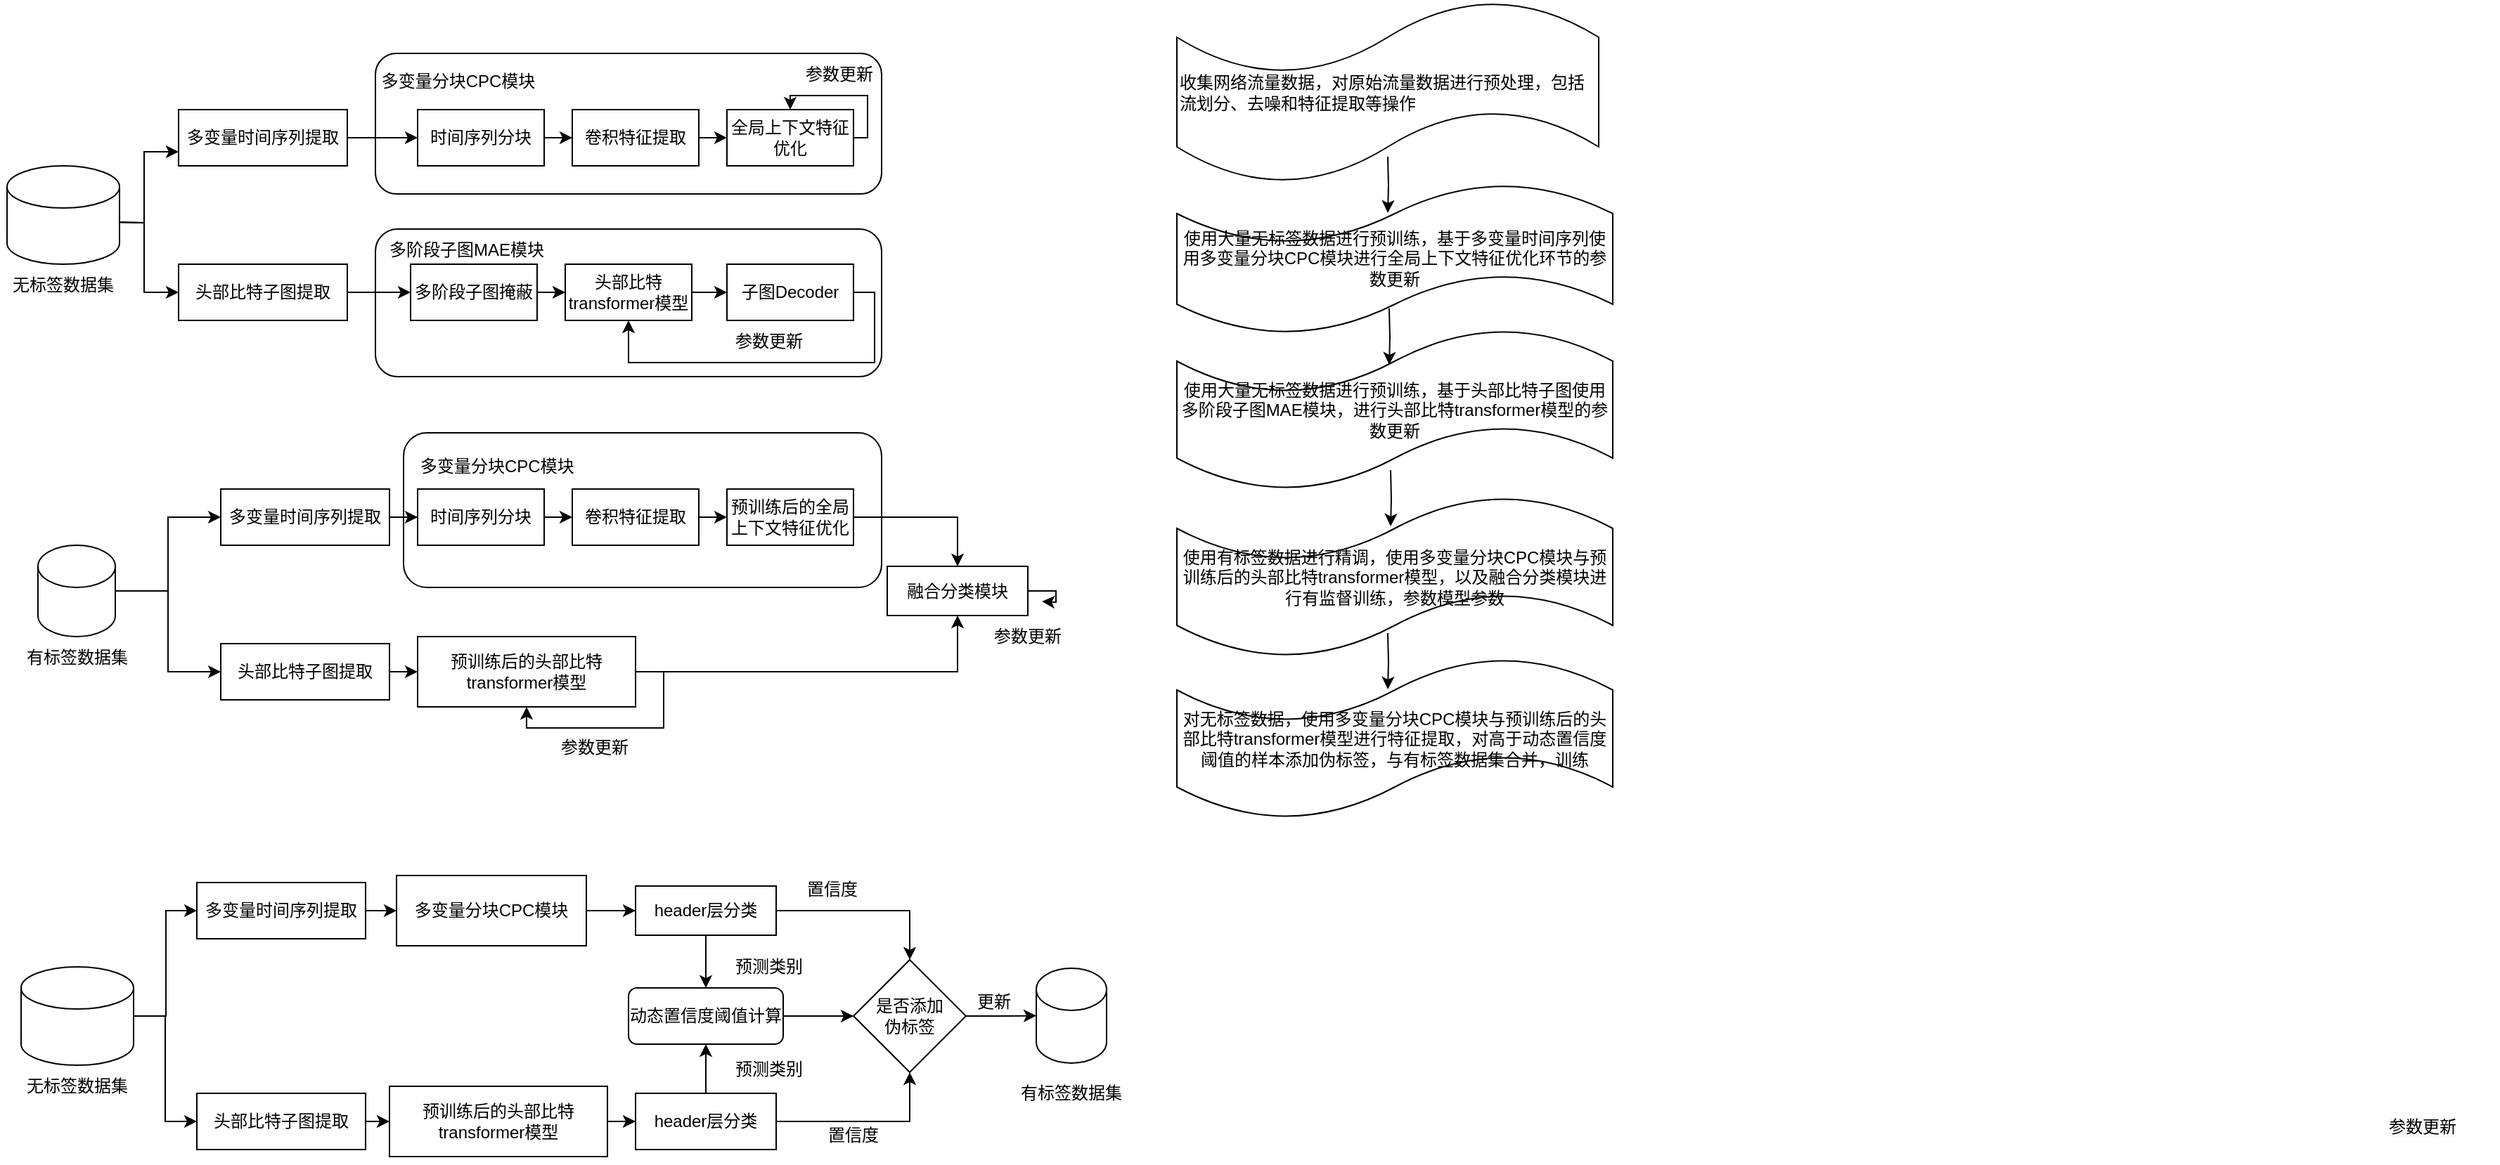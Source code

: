 <mxfile version="24.8.6">
  <diagram name="第 1 页" id="rEB31f508uckD36ukT6U">
    <mxGraphModel dx="1194" dy="549" grid="1" gridSize="10" guides="1" tooltips="1" connect="1" arrows="1" fold="1" page="1" pageScale="1" pageWidth="2000" pageHeight="2000" math="0" shadow="0">
      <root>
        <mxCell id="0" />
        <mxCell id="1" parent="0" />
        <mxCell id="dRLYrWtj4GT_OisPDWlN-132" value="" style="rounded=1;whiteSpace=wrap;html=1;" vertex="1" parent="1">
          <mxGeometry x="400" y="330" width="340" height="110" as="geometry" />
        </mxCell>
        <mxCell id="dRLYrWtj4GT_OisPDWlN-33" value="" style="rounded=1;whiteSpace=wrap;html=1;" vertex="1" parent="1">
          <mxGeometry x="380" y="185" width="360" height="105" as="geometry" />
        </mxCell>
        <mxCell id="dRLYrWtj4GT_OisPDWlN-8" value="" style="rounded=1;whiteSpace=wrap;html=1;" vertex="1" parent="1">
          <mxGeometry x="380" y="60" width="360" height="100" as="geometry" />
        </mxCell>
        <mxCell id="dRLYrWtj4GT_OisPDWlN-27" style="edgeStyle=orthogonalEdgeStyle;rounded=0;orthogonalLoop=1;jettySize=auto;html=1;entryX=0;entryY=0.5;entryDx=0;entryDy=0;" edge="1" parent="1" source="dRLYrWtj4GT_OisPDWlN-3" target="dRLYrWtj4GT_OisPDWlN-26">
          <mxGeometry relative="1" as="geometry" />
        </mxCell>
        <mxCell id="dRLYrWtj4GT_OisPDWlN-3" value="多变量时间序列提取" style="rounded=0;whiteSpace=wrap;html=1;" vertex="1" parent="1">
          <mxGeometry x="240" y="100" width="120" height="40" as="geometry" />
        </mxCell>
        <mxCell id="dRLYrWtj4GT_OisPDWlN-10" style="edgeStyle=orthogonalEdgeStyle;rounded=0;orthogonalLoop=1;jettySize=auto;html=1;entryX=0;entryY=0.75;entryDx=0;entryDy=0;" edge="1" parent="1" target="dRLYrWtj4GT_OisPDWlN-3">
          <mxGeometry relative="1" as="geometry">
            <mxPoint x="190" y="180" as="sourcePoint" />
          </mxGeometry>
        </mxCell>
        <mxCell id="dRLYrWtj4GT_OisPDWlN-11" style="edgeStyle=orthogonalEdgeStyle;rounded=0;orthogonalLoop=1;jettySize=auto;html=1;entryX=0;entryY=0.5;entryDx=0;entryDy=0;" edge="1" parent="1" target="dRLYrWtj4GT_OisPDWlN-6">
          <mxGeometry relative="1" as="geometry">
            <mxPoint x="190" y="180" as="sourcePoint" />
          </mxGeometry>
        </mxCell>
        <mxCell id="dRLYrWtj4GT_OisPDWlN-74" style="edgeStyle=orthogonalEdgeStyle;rounded=0;orthogonalLoop=1;jettySize=auto;html=1;exitX=1;exitY=0.5;exitDx=0;exitDy=0;entryX=0;entryY=0.5;entryDx=0;entryDy=0;exitPerimeter=0;" edge="1" parent="1" source="dRLYrWtj4GT_OisPDWlN-143" target="dRLYrWtj4GT_OisPDWlN-52">
          <mxGeometry relative="1" as="geometry">
            <mxPoint x="240" y="445" as="sourcePoint" />
          </mxGeometry>
        </mxCell>
        <mxCell id="dRLYrWtj4GT_OisPDWlN-75" style="edgeStyle=orthogonalEdgeStyle;rounded=0;orthogonalLoop=1;jettySize=auto;html=1;entryX=0;entryY=0.5;entryDx=0;entryDy=0;exitX=1;exitY=0.5;exitDx=0;exitDy=0;exitPerimeter=0;" edge="1" parent="1" source="dRLYrWtj4GT_OisPDWlN-143" target="dRLYrWtj4GT_OisPDWlN-54">
          <mxGeometry relative="1" as="geometry">
            <mxPoint x="240" y="445" as="sourcePoint" />
          </mxGeometry>
        </mxCell>
        <mxCell id="dRLYrWtj4GT_OisPDWlN-41" style="edgeStyle=orthogonalEdgeStyle;rounded=0;orthogonalLoop=1;jettySize=auto;html=1;entryX=0;entryY=0.5;entryDx=0;entryDy=0;" edge="1" parent="1" source="dRLYrWtj4GT_OisPDWlN-6" target="dRLYrWtj4GT_OisPDWlN-38">
          <mxGeometry relative="1" as="geometry" />
        </mxCell>
        <mxCell id="dRLYrWtj4GT_OisPDWlN-6" value="头部比特子图提取" style="rounded=0;whiteSpace=wrap;html=1;" vertex="1" parent="1">
          <mxGeometry x="240" y="210" width="120" height="40" as="geometry" />
        </mxCell>
        <mxCell id="dRLYrWtj4GT_OisPDWlN-29" style="edgeStyle=orthogonalEdgeStyle;rounded=0;orthogonalLoop=1;jettySize=auto;html=1;exitX=1;exitY=0.5;exitDx=0;exitDy=0;entryX=0;entryY=0.5;entryDx=0;entryDy=0;" edge="1" parent="1" source="dRLYrWtj4GT_OisPDWlN-23" target="dRLYrWtj4GT_OisPDWlN-25">
          <mxGeometry relative="1" as="geometry" />
        </mxCell>
        <mxCell id="dRLYrWtj4GT_OisPDWlN-23" value="卷积特征提取" style="rounded=0;whiteSpace=wrap;html=1;" vertex="1" parent="1">
          <mxGeometry x="520" y="100" width="90" height="40" as="geometry" />
        </mxCell>
        <mxCell id="dRLYrWtj4GT_OisPDWlN-30" style="edgeStyle=orthogonalEdgeStyle;rounded=0;orthogonalLoop=1;jettySize=auto;html=1;exitX=1;exitY=0.5;exitDx=0;exitDy=0;entryX=0.5;entryY=0;entryDx=0;entryDy=0;" edge="1" parent="1" source="dRLYrWtj4GT_OisPDWlN-25" target="dRLYrWtj4GT_OisPDWlN-25">
          <mxGeometry relative="1" as="geometry">
            <mxPoint x="790" y="90" as="targetPoint" />
            <Array as="points">
              <mxPoint x="730" y="120" />
              <mxPoint x="730" y="90" />
              <mxPoint x="675" y="90" />
            </Array>
          </mxGeometry>
        </mxCell>
        <mxCell id="dRLYrWtj4GT_OisPDWlN-25" value="全局上下文特征优化" style="rounded=0;whiteSpace=wrap;html=1;" vertex="1" parent="1">
          <mxGeometry x="630" y="100" width="90" height="40" as="geometry" />
        </mxCell>
        <mxCell id="dRLYrWtj4GT_OisPDWlN-28" style="edgeStyle=orthogonalEdgeStyle;rounded=0;orthogonalLoop=1;jettySize=auto;html=1;exitX=1;exitY=0.5;exitDx=0;exitDy=0;entryX=0;entryY=0.5;entryDx=0;entryDy=0;" edge="1" parent="1" source="dRLYrWtj4GT_OisPDWlN-26" target="dRLYrWtj4GT_OisPDWlN-23">
          <mxGeometry relative="1" as="geometry" />
        </mxCell>
        <mxCell id="dRLYrWtj4GT_OisPDWlN-26" value="时间序列分块" style="rounded=0;whiteSpace=wrap;html=1;" vertex="1" parent="1">
          <mxGeometry x="410" y="100" width="90" height="40" as="geometry" />
        </mxCell>
        <mxCell id="dRLYrWtj4GT_OisPDWlN-31" value="参数更新" style="text;html=1;align=center;verticalAlign=middle;whiteSpace=wrap;rounded=0;" vertex="1" parent="1">
          <mxGeometry x="680" y="60" width="60" height="30" as="geometry" />
        </mxCell>
        <mxCell id="dRLYrWtj4GT_OisPDWlN-32" value="多变量分块CPC模块" style="text;html=1;align=center;verticalAlign=middle;whiteSpace=wrap;rounded=0;" vertex="1" parent="1">
          <mxGeometry x="383" y="65" width="112" height="30" as="geometry" />
        </mxCell>
        <mxCell id="dRLYrWtj4GT_OisPDWlN-43" style="edgeStyle=orthogonalEdgeStyle;rounded=0;orthogonalLoop=1;jettySize=auto;html=1;exitX=1;exitY=0.5;exitDx=0;exitDy=0;" edge="1" parent="1" source="dRLYrWtj4GT_OisPDWlN-37" target="dRLYrWtj4GT_OisPDWlN-39">
          <mxGeometry relative="1" as="geometry" />
        </mxCell>
        <mxCell id="dRLYrWtj4GT_OisPDWlN-37" value="头部比特transformer模型" style="rounded=0;whiteSpace=wrap;html=1;" vertex="1" parent="1">
          <mxGeometry x="515" y="210" width="90" height="40" as="geometry" />
        </mxCell>
        <mxCell id="dRLYrWtj4GT_OisPDWlN-42" style="edgeStyle=orthogonalEdgeStyle;rounded=0;orthogonalLoop=1;jettySize=auto;html=1;exitX=1;exitY=0.5;exitDx=0;exitDy=0;entryX=0;entryY=0.5;entryDx=0;entryDy=0;" edge="1" parent="1" source="dRLYrWtj4GT_OisPDWlN-38" target="dRLYrWtj4GT_OisPDWlN-37">
          <mxGeometry relative="1" as="geometry" />
        </mxCell>
        <mxCell id="dRLYrWtj4GT_OisPDWlN-38" value="多阶段子图掩蔽" style="rounded=0;whiteSpace=wrap;html=1;" vertex="1" parent="1">
          <mxGeometry x="405" y="210" width="90" height="40" as="geometry" />
        </mxCell>
        <mxCell id="dRLYrWtj4GT_OisPDWlN-45" style="edgeStyle=orthogonalEdgeStyle;rounded=0;orthogonalLoop=1;jettySize=auto;html=1;exitX=1;exitY=0.5;exitDx=0;exitDy=0;entryX=0.5;entryY=1;entryDx=0;entryDy=0;" edge="1" parent="1" source="dRLYrWtj4GT_OisPDWlN-39" target="dRLYrWtj4GT_OisPDWlN-37">
          <mxGeometry relative="1" as="geometry">
            <Array as="points">
              <mxPoint x="735" y="230" />
              <mxPoint x="735" y="280" />
              <mxPoint x="560" y="280" />
            </Array>
          </mxGeometry>
        </mxCell>
        <mxCell id="dRLYrWtj4GT_OisPDWlN-39" value="子图Decoder" style="rounded=0;whiteSpace=wrap;html=1;" vertex="1" parent="1">
          <mxGeometry x="630" y="210" width="90" height="40" as="geometry" />
        </mxCell>
        <mxCell id="dRLYrWtj4GT_OisPDWlN-46" value="&lt;span style=&quot;color: rgb(0, 0, 0); font-family: Helvetica; font-size: 12px; font-style: normal; font-variant-ligatures: normal; font-variant-caps: normal; font-weight: 400; letter-spacing: normal; orphans: 2; text-align: center; text-indent: 0px; text-transform: none; widows: 2; word-spacing: 0px; -webkit-text-stroke-width: 0px; white-space: normal; background-color: rgb(251, 251, 251); text-decoration-thickness: initial; text-decoration-style: initial; text-decoration-color: initial; display: inline !important; float: none;&quot;&gt;参数更新&lt;/span&gt;" style="text;whiteSpace=wrap;html=1;" vertex="1" parent="1">
          <mxGeometry x="1810" y="810" width="80" height="40" as="geometry" />
        </mxCell>
        <mxCell id="dRLYrWtj4GT_OisPDWlN-47" value="多阶段子图MAE模块" style="text;html=1;align=center;verticalAlign=middle;whiteSpace=wrap;rounded=0;" vertex="1" parent="1">
          <mxGeometry x="380" y="185" width="130" height="30" as="geometry" />
        </mxCell>
        <mxCell id="dRLYrWtj4GT_OisPDWlN-48" value="参数更新" style="text;html=1;align=center;verticalAlign=middle;whiteSpace=wrap;rounded=0;" vertex="1" parent="1">
          <mxGeometry x="630" y="250" width="60" height="30" as="geometry" />
        </mxCell>
        <mxCell id="dRLYrWtj4GT_OisPDWlN-51" style="edgeStyle=orthogonalEdgeStyle;rounded=0;orthogonalLoop=1;jettySize=auto;html=1;entryX=0;entryY=0.5;entryDx=0;entryDy=0;" edge="1" parent="1" source="dRLYrWtj4GT_OisPDWlN-52" target="dRLYrWtj4GT_OisPDWlN-60">
          <mxGeometry relative="1" as="geometry" />
        </mxCell>
        <mxCell id="dRLYrWtj4GT_OisPDWlN-52" value="多变量时间序列提取" style="rounded=0;whiteSpace=wrap;html=1;" vertex="1" parent="1">
          <mxGeometry x="270" y="370" width="120" height="40" as="geometry" />
        </mxCell>
        <mxCell id="dRLYrWtj4GT_OisPDWlN-73" style="edgeStyle=orthogonalEdgeStyle;rounded=0;orthogonalLoop=1;jettySize=auto;html=1;exitX=1;exitY=0.5;exitDx=0;exitDy=0;entryX=0;entryY=0.5;entryDx=0;entryDy=0;" edge="1" parent="1" source="dRLYrWtj4GT_OisPDWlN-54" target="dRLYrWtj4GT_OisPDWlN-64">
          <mxGeometry relative="1" as="geometry" />
        </mxCell>
        <mxCell id="dRLYrWtj4GT_OisPDWlN-54" value="头部比特子图提取" style="rounded=0;whiteSpace=wrap;html=1;" vertex="1" parent="1">
          <mxGeometry x="270" y="480" width="120" height="40" as="geometry" />
        </mxCell>
        <mxCell id="dRLYrWtj4GT_OisPDWlN-55" style="edgeStyle=orthogonalEdgeStyle;rounded=0;orthogonalLoop=1;jettySize=auto;html=1;exitX=1;exitY=0.5;exitDx=0;exitDy=0;entryX=0;entryY=0.5;entryDx=0;entryDy=0;" edge="1" parent="1" source="dRLYrWtj4GT_OisPDWlN-56" target="dRLYrWtj4GT_OisPDWlN-58">
          <mxGeometry relative="1" as="geometry" />
        </mxCell>
        <mxCell id="dRLYrWtj4GT_OisPDWlN-56" value="卷积特征提取" style="rounded=0;whiteSpace=wrap;html=1;" vertex="1" parent="1">
          <mxGeometry x="520" y="370" width="90" height="40" as="geometry" />
        </mxCell>
        <mxCell id="dRLYrWtj4GT_OisPDWlN-71" style="edgeStyle=orthogonalEdgeStyle;rounded=0;orthogonalLoop=1;jettySize=auto;html=1;exitX=1;exitY=0.5;exitDx=0;exitDy=0;entryX=0.5;entryY=0;entryDx=0;entryDy=0;" edge="1" parent="1" source="dRLYrWtj4GT_OisPDWlN-58" target="dRLYrWtj4GT_OisPDWlN-76">
          <mxGeometry relative="1" as="geometry">
            <mxPoint x="790" y="430" as="targetPoint" />
          </mxGeometry>
        </mxCell>
        <mxCell id="dRLYrWtj4GT_OisPDWlN-58" value="预训练后的全局上下文特征优化" style="rounded=0;whiteSpace=wrap;html=1;" vertex="1" parent="1">
          <mxGeometry x="630" y="370" width="90" height="40" as="geometry" />
        </mxCell>
        <mxCell id="dRLYrWtj4GT_OisPDWlN-59" style="edgeStyle=orthogonalEdgeStyle;rounded=0;orthogonalLoop=1;jettySize=auto;html=1;exitX=1;exitY=0.5;exitDx=0;exitDy=0;entryX=0;entryY=0.5;entryDx=0;entryDy=0;" edge="1" parent="1" source="dRLYrWtj4GT_OisPDWlN-60" target="dRLYrWtj4GT_OisPDWlN-56">
          <mxGeometry relative="1" as="geometry" />
        </mxCell>
        <mxCell id="dRLYrWtj4GT_OisPDWlN-60" value="时间序列分块" style="rounded=0;whiteSpace=wrap;html=1;" vertex="1" parent="1">
          <mxGeometry x="410" y="370" width="90" height="40" as="geometry" />
        </mxCell>
        <mxCell id="dRLYrWtj4GT_OisPDWlN-63" style="edgeStyle=orthogonalEdgeStyle;rounded=0;orthogonalLoop=1;jettySize=auto;html=1;exitX=1;exitY=0.5;exitDx=0;exitDy=0;entryX=0.5;entryY=1;entryDx=0;entryDy=0;" edge="1" parent="1" source="dRLYrWtj4GT_OisPDWlN-64" target="dRLYrWtj4GT_OisPDWlN-76">
          <mxGeometry relative="1" as="geometry">
            <mxPoint x="790" y="470" as="targetPoint" />
          </mxGeometry>
        </mxCell>
        <mxCell id="dRLYrWtj4GT_OisPDWlN-64" value="预训练后的头部比特transformer模型" style="rounded=0;whiteSpace=wrap;html=1;" vertex="1" parent="1">
          <mxGeometry x="410" y="475" width="155" height="50" as="geometry" />
        </mxCell>
        <mxCell id="dRLYrWtj4GT_OisPDWlN-78" style="edgeStyle=orthogonalEdgeStyle;rounded=0;orthogonalLoop=1;jettySize=auto;html=1;" edge="1" parent="1" source="dRLYrWtj4GT_OisPDWlN-76">
          <mxGeometry relative="1" as="geometry">
            <mxPoint x="854" y="450" as="targetPoint" />
          </mxGeometry>
        </mxCell>
        <mxCell id="dRLYrWtj4GT_OisPDWlN-76" value="融合分类模块" style="rounded=0;whiteSpace=wrap;html=1;" vertex="1" parent="1">
          <mxGeometry x="744" y="425" width="100" height="35" as="geometry" />
        </mxCell>
        <mxCell id="dRLYrWtj4GT_OisPDWlN-79" value="参数更新" style="text;html=1;align=center;verticalAlign=middle;whiteSpace=wrap;rounded=0;" vertex="1" parent="1">
          <mxGeometry x="814" y="460" width="60" height="30" as="geometry" />
        </mxCell>
        <mxCell id="dRLYrWtj4GT_OisPDWlN-80" style="edgeStyle=orthogonalEdgeStyle;rounded=0;orthogonalLoop=1;jettySize=auto;html=1;entryX=0.5;entryY=1;entryDx=0;entryDy=0;exitX=1;exitY=0.5;exitDx=0;exitDy=0;" edge="1" parent="1" source="dRLYrWtj4GT_OisPDWlN-64" target="dRLYrWtj4GT_OisPDWlN-64">
          <mxGeometry relative="1" as="geometry">
            <Array as="points">
              <mxPoint x="585" y="500" />
              <mxPoint x="585" y="540" />
              <mxPoint x="488" y="540" />
            </Array>
          </mxGeometry>
        </mxCell>
        <mxCell id="dRLYrWtj4GT_OisPDWlN-81" value="&lt;span style=&quot;color: rgb(0, 0, 0); font-family: Helvetica; font-size: 12px; font-style: normal; font-variant-ligatures: normal; font-variant-caps: normal; font-weight: 400; letter-spacing: normal; orphans: 2; text-align: center; text-indent: 0px; text-transform: none; widows: 2; word-spacing: 0px; -webkit-text-stroke-width: 0px; white-space: normal; background-color: rgb(251, 251, 251); text-decoration-thickness: initial; text-decoration-style: initial; text-decoration-color: initial; display: inline !important; float: none;&quot;&gt;参数更新&lt;/span&gt;" style="text;whiteSpace=wrap;html=1;" vertex="1" parent="1">
          <mxGeometry x="510" y="540" width="80" height="40" as="geometry" />
        </mxCell>
        <mxCell id="dRLYrWtj4GT_OisPDWlN-108" style="edgeStyle=orthogonalEdgeStyle;rounded=0;orthogonalLoop=1;jettySize=auto;html=1;exitX=1;exitY=0.5;exitDx=0;exitDy=0;exitPerimeter=0;entryX=0;entryY=0.5;entryDx=0;entryDy=0;" edge="1" parent="1" source="dRLYrWtj4GT_OisPDWlN-83" target="dRLYrWtj4GT_OisPDWlN-90">
          <mxGeometry relative="1" as="geometry">
            <Array as="points">
              <mxPoint x="231" y="745" />
              <mxPoint x="231" y="670" />
            </Array>
          </mxGeometry>
        </mxCell>
        <mxCell id="dRLYrWtj4GT_OisPDWlN-140" style="edgeStyle=orthogonalEdgeStyle;rounded=0;orthogonalLoop=1;jettySize=auto;html=1;entryX=0;entryY=0.5;entryDx=0;entryDy=0;" edge="1" parent="1" source="dRLYrWtj4GT_OisPDWlN-83" target="dRLYrWtj4GT_OisPDWlN-92">
          <mxGeometry relative="1" as="geometry" />
        </mxCell>
        <mxCell id="dRLYrWtj4GT_OisPDWlN-83" value="" style="shape=cylinder3;whiteSpace=wrap;html=1;boundedLbl=1;backgroundOutline=1;size=15;" vertex="1" parent="1">
          <mxGeometry x="128" y="710" width="80" height="70" as="geometry" />
        </mxCell>
        <mxCell id="dRLYrWtj4GT_OisPDWlN-84" value="无标签数据集" style="text;html=1;align=center;verticalAlign=middle;whiteSpace=wrap;rounded=0;" vertex="1" parent="1">
          <mxGeometry x="123" y="780" width="90" height="30" as="geometry" />
        </mxCell>
        <mxCell id="dRLYrWtj4GT_OisPDWlN-89" style="edgeStyle=orthogonalEdgeStyle;rounded=0;orthogonalLoop=1;jettySize=auto;html=1;entryX=0;entryY=0.5;entryDx=0;entryDy=0;" edge="1" parent="1" source="dRLYrWtj4GT_OisPDWlN-90" target="dRLYrWtj4GT_OisPDWlN-134">
          <mxGeometry relative="1" as="geometry">
            <mxPoint x="390" y="670" as="targetPoint" />
          </mxGeometry>
        </mxCell>
        <mxCell id="dRLYrWtj4GT_OisPDWlN-90" value="多变量时间序列提取" style="rounded=0;whiteSpace=wrap;html=1;" vertex="1" parent="1">
          <mxGeometry x="253" y="650" width="120" height="40" as="geometry" />
        </mxCell>
        <mxCell id="dRLYrWtj4GT_OisPDWlN-91" style="edgeStyle=orthogonalEdgeStyle;rounded=0;orthogonalLoop=1;jettySize=auto;html=1;exitX=1;exitY=0.5;exitDx=0;exitDy=0;entryX=0;entryY=0.5;entryDx=0;entryDy=0;" edge="1" parent="1" source="dRLYrWtj4GT_OisPDWlN-92" target="dRLYrWtj4GT_OisPDWlN-101">
          <mxGeometry relative="1" as="geometry" />
        </mxCell>
        <mxCell id="dRLYrWtj4GT_OisPDWlN-92" value="头部比特子图提取" style="rounded=0;whiteSpace=wrap;html=1;" vertex="1" parent="1">
          <mxGeometry x="253" y="800" width="120" height="40" as="geometry" />
        </mxCell>
        <mxCell id="dRLYrWtj4GT_OisPDWlN-116" style="edgeStyle=orthogonalEdgeStyle;rounded=0;orthogonalLoop=1;jettySize=auto;html=1;exitX=1;exitY=0.5;exitDx=0;exitDy=0;entryX=0;entryY=0.5;entryDx=0;entryDy=0;" edge="1" parent="1" target="dRLYrWtj4GT_OisPDWlN-104">
          <mxGeometry relative="1" as="geometry">
            <mxPoint x="700" y="670" as="sourcePoint" />
            <Array as="points">
              <mxPoint x="510" y="670" />
              <mxPoint x="510" y="670" />
            </Array>
          </mxGeometry>
        </mxCell>
        <mxCell id="dRLYrWtj4GT_OisPDWlN-119" style="edgeStyle=orthogonalEdgeStyle;rounded=0;orthogonalLoop=1;jettySize=auto;html=1;entryX=0;entryY=0.5;entryDx=0;entryDy=0;" edge="1" parent="1" source="dRLYrWtj4GT_OisPDWlN-101" target="dRLYrWtj4GT_OisPDWlN-118">
          <mxGeometry relative="1" as="geometry" />
        </mxCell>
        <mxCell id="dRLYrWtj4GT_OisPDWlN-101" value="预训练后的头部比特transformer模型" style="rounded=0;whiteSpace=wrap;html=1;" vertex="1" parent="1">
          <mxGeometry x="390" y="795" width="155" height="50" as="geometry" />
        </mxCell>
        <mxCell id="dRLYrWtj4GT_OisPDWlN-128" style="edgeStyle=orthogonalEdgeStyle;rounded=0;orthogonalLoop=1;jettySize=auto;html=1;entryX=0.5;entryY=0;entryDx=0;entryDy=0;" edge="1" parent="1" source="dRLYrWtj4GT_OisPDWlN-104" target="dRLYrWtj4GT_OisPDWlN-127">
          <mxGeometry relative="1" as="geometry" />
        </mxCell>
        <mxCell id="dRLYrWtj4GT_OisPDWlN-145" style="edgeStyle=orthogonalEdgeStyle;rounded=0;orthogonalLoop=1;jettySize=auto;html=1;exitX=0.5;exitY=1;exitDx=0;exitDy=0;entryX=0.5;entryY=0;entryDx=0;entryDy=0;" edge="1" parent="1" source="dRLYrWtj4GT_OisPDWlN-104" target="dRLYrWtj4GT_OisPDWlN-124">
          <mxGeometry relative="1" as="geometry" />
        </mxCell>
        <mxCell id="dRLYrWtj4GT_OisPDWlN-104" value="header层分类" style="rounded=0;whiteSpace=wrap;html=1;" vertex="1" parent="1">
          <mxGeometry x="565" y="652.5" width="100" height="35" as="geometry" />
        </mxCell>
        <mxCell id="dRLYrWtj4GT_OisPDWlN-120" style="edgeStyle=orthogonalEdgeStyle;rounded=0;orthogonalLoop=1;jettySize=auto;html=1;exitX=1;exitY=0.5;exitDx=0;exitDy=0;entryX=0.5;entryY=1;entryDx=0;entryDy=0;" edge="1" parent="1" source="dRLYrWtj4GT_OisPDWlN-118" target="dRLYrWtj4GT_OisPDWlN-127">
          <mxGeometry relative="1" as="geometry">
            <mxPoint x="790" y="820" as="targetPoint" />
          </mxGeometry>
        </mxCell>
        <mxCell id="dRLYrWtj4GT_OisPDWlN-146" style="edgeStyle=orthogonalEdgeStyle;rounded=0;orthogonalLoop=1;jettySize=auto;html=1;entryX=0.5;entryY=1;entryDx=0;entryDy=0;" edge="1" parent="1" source="dRLYrWtj4GT_OisPDWlN-118" target="dRLYrWtj4GT_OisPDWlN-124">
          <mxGeometry relative="1" as="geometry" />
        </mxCell>
        <mxCell id="dRLYrWtj4GT_OisPDWlN-118" value="header层分类" style="rounded=0;whiteSpace=wrap;html=1;" vertex="1" parent="1">
          <mxGeometry x="565" y="800" width="100" height="40" as="geometry" />
        </mxCell>
        <mxCell id="dRLYrWtj4GT_OisPDWlN-121" value="置信度" style="text;html=1;align=center;verticalAlign=middle;whiteSpace=wrap;rounded=0;" vertex="1" parent="1">
          <mxGeometry x="680" y="815" width="80" height="30" as="geometry" />
        </mxCell>
        <mxCell id="dRLYrWtj4GT_OisPDWlN-123" value="置信度" style="text;html=1;align=center;verticalAlign=middle;whiteSpace=wrap;rounded=0;" vertex="1" parent="1">
          <mxGeometry x="665" y="640" width="80" height="30" as="geometry" />
        </mxCell>
        <mxCell id="dRLYrWtj4GT_OisPDWlN-129" style="edgeStyle=orthogonalEdgeStyle;rounded=0;orthogonalLoop=1;jettySize=auto;html=1;entryX=0;entryY=0.5;entryDx=0;entryDy=0;" edge="1" parent="1" source="dRLYrWtj4GT_OisPDWlN-124" target="dRLYrWtj4GT_OisPDWlN-127">
          <mxGeometry relative="1" as="geometry" />
        </mxCell>
        <mxCell id="dRLYrWtj4GT_OisPDWlN-124" value="动态置信度阈值计算" style="rounded=1;whiteSpace=wrap;html=1;" vertex="1" parent="1">
          <mxGeometry x="560" y="725" width="110" height="40" as="geometry" />
        </mxCell>
        <mxCell id="dRLYrWtj4GT_OisPDWlN-149" style="edgeStyle=orthogonalEdgeStyle;rounded=0;orthogonalLoop=1;jettySize=auto;html=1;" edge="1" parent="1" source="dRLYrWtj4GT_OisPDWlN-127" target="dRLYrWtj4GT_OisPDWlN-137">
          <mxGeometry relative="1" as="geometry" />
        </mxCell>
        <mxCell id="dRLYrWtj4GT_OisPDWlN-127" value="是否添加&lt;div&gt;伪标签&lt;/div&gt;" style="rhombus;whiteSpace=wrap;html=1;" vertex="1" parent="1">
          <mxGeometry x="720" y="705" width="80" height="80" as="geometry" />
        </mxCell>
        <mxCell id="dRLYrWtj4GT_OisPDWlN-131" value="更新" style="text;html=1;align=center;verticalAlign=middle;whiteSpace=wrap;rounded=0;" vertex="1" parent="1">
          <mxGeometry x="750" y="720" width="140" height="30" as="geometry" />
        </mxCell>
        <mxCell id="dRLYrWtj4GT_OisPDWlN-133" value="&lt;span style=&quot;text-align: center;&quot;&gt;多变量分块CPC模块&lt;/span&gt;" style="text;whiteSpace=wrap;html=1;" vertex="1" parent="1">
          <mxGeometry x="410" y="340" width="180" height="40" as="geometry" />
        </mxCell>
        <mxCell id="dRLYrWtj4GT_OisPDWlN-134" value="多变量分块CPC模块" style="rounded=0;whiteSpace=wrap;html=1;" vertex="1" parent="1">
          <mxGeometry x="395" y="645" width="135" height="50" as="geometry" />
        </mxCell>
        <mxCell id="dRLYrWtj4GT_OisPDWlN-137" value="" style="shape=cylinder3;whiteSpace=wrap;html=1;boundedLbl=1;backgroundOutline=1;size=15;" vertex="1" parent="1">
          <mxGeometry x="850" y="711" width="50" height="67.5" as="geometry" />
        </mxCell>
        <mxCell id="dRLYrWtj4GT_OisPDWlN-139" value="有标签数据集" style="text;html=1;align=center;verticalAlign=middle;whiteSpace=wrap;rounded=0;" vertex="1" parent="1">
          <mxGeometry x="830" y="785" width="90" height="30" as="geometry" />
        </mxCell>
        <mxCell id="dRLYrWtj4GT_OisPDWlN-143" value="" style="shape=cylinder3;whiteSpace=wrap;html=1;boundedLbl=1;backgroundOutline=1;size=15;" vertex="1" parent="1">
          <mxGeometry x="140" y="410" width="55" height="65" as="geometry" />
        </mxCell>
        <mxCell id="dRLYrWtj4GT_OisPDWlN-144" value="有标签数据集" style="text;html=1;align=center;verticalAlign=middle;whiteSpace=wrap;rounded=0;" vertex="1" parent="1">
          <mxGeometry x="122.5" y="475" width="90" height="30" as="geometry" />
        </mxCell>
        <mxCell id="dRLYrWtj4GT_OisPDWlN-147" value="预测类别" style="text;html=1;align=center;verticalAlign=middle;whiteSpace=wrap;rounded=0;" vertex="1" parent="1">
          <mxGeometry x="630" y="695" width="60" height="30" as="geometry" />
        </mxCell>
        <mxCell id="dRLYrWtj4GT_OisPDWlN-148" value="预测类别" style="text;html=1;align=center;verticalAlign=middle;whiteSpace=wrap;rounded=0;" vertex="1" parent="1">
          <mxGeometry x="630" y="767.5" width="60" height="30" as="geometry" />
        </mxCell>
        <mxCell id="dRLYrWtj4GT_OisPDWlN-150" value="" style="shape=cylinder3;whiteSpace=wrap;html=1;boundedLbl=1;backgroundOutline=1;size=15;" vertex="1" parent="1">
          <mxGeometry x="118" y="140" width="80" height="70" as="geometry" />
        </mxCell>
        <mxCell id="dRLYrWtj4GT_OisPDWlN-151" value="无标签数据集" style="text;html=1;align=center;verticalAlign=middle;whiteSpace=wrap;rounded=0;" vertex="1" parent="1">
          <mxGeometry x="113" y="210" width="90" height="30" as="geometry" />
        </mxCell>
        <mxCell id="dRLYrWtj4GT_OisPDWlN-153" style="edgeStyle=orthogonalEdgeStyle;rounded=0;orthogonalLoop=1;jettySize=auto;html=1;" edge="1" parent="1">
          <mxGeometry relative="1" as="geometry">
            <mxPoint x="1100" y="173.5" as="targetPoint" />
            <mxPoint x="1100" y="133.5" as="sourcePoint" />
          </mxGeometry>
        </mxCell>
        <mxCell id="dRLYrWtj4GT_OisPDWlN-152" value="&lt;font style=&quot;font-size: 12px;&quot;&gt;收集网络流量数据，对原始流量数据进行预处理，包括流划分、去噪和特征提取等操作&lt;/font&gt;" style="shape=tape;whiteSpace=wrap;html=1;align=left;" vertex="1" parent="1">
          <mxGeometry x="950" y="22.5" width="300" height="130" as="geometry" />
        </mxCell>
        <mxCell id="dRLYrWtj4GT_OisPDWlN-154" value="使用大量无标签数据进行预训练，基于多变量时间序列使用多变量分块CPC模块进行全局上下文特征优化环节的参数更新" style="shape=tape;whiteSpace=wrap;html=1;" vertex="1" parent="1">
          <mxGeometry x="950" y="152.5" width="310" height="107.5" as="geometry" />
        </mxCell>
        <mxCell id="dRLYrWtj4GT_OisPDWlN-155" value="使用大量无标签数据进行预训练，基于头部比特子图使用多阶段子图MAE模块，进行头部比特transformer模型的参数更新" style="shape=tape;whiteSpace=wrap;html=1;" vertex="1" parent="1">
          <mxGeometry x="950" y="256" width="310" height="115" as="geometry" />
        </mxCell>
        <mxCell id="dRLYrWtj4GT_OisPDWlN-156" style="edgeStyle=orthogonalEdgeStyle;rounded=0;orthogonalLoop=1;jettySize=auto;html=1;" edge="1" parent="1">
          <mxGeometry relative="1" as="geometry">
            <mxPoint x="1101" y="281.5" as="targetPoint" />
            <mxPoint x="1101" y="241.5" as="sourcePoint" />
          </mxGeometry>
        </mxCell>
        <mxCell id="dRLYrWtj4GT_OisPDWlN-158" value="使用有标签数据进行精调，使用多变量分块CPC模块与预训练后的头部比特transformer模型，以及融合分类模块进行有监督训练，参数模型参数" style="shape=tape;whiteSpace=wrap;html=1;" vertex="1" parent="1">
          <mxGeometry x="950" y="375" width="310" height="115" as="geometry" />
        </mxCell>
        <mxCell id="dRLYrWtj4GT_OisPDWlN-159" style="edgeStyle=orthogonalEdgeStyle;rounded=0;orthogonalLoop=1;jettySize=auto;html=1;" edge="1" parent="1">
          <mxGeometry relative="1" as="geometry">
            <mxPoint x="1102" y="396.5" as="targetPoint" />
            <mxPoint x="1102" y="356.5" as="sourcePoint" />
          </mxGeometry>
        </mxCell>
        <mxCell id="dRLYrWtj4GT_OisPDWlN-160" value="对无标签数据，使用多变量分块CPC模块与预训练后的头部比特transformer模型进行特征提取，对高于动态置信度阈值的样本添加伪标签，与有标签数据集合并，训练" style="shape=tape;whiteSpace=wrap;html=1;" vertex="1" parent="1">
          <mxGeometry x="950" y="490" width="310" height="115" as="geometry" />
        </mxCell>
        <mxCell id="dRLYrWtj4GT_OisPDWlN-161" style="edgeStyle=orthogonalEdgeStyle;rounded=0;orthogonalLoop=1;jettySize=auto;html=1;" edge="1" parent="1">
          <mxGeometry relative="1" as="geometry">
            <mxPoint x="1100" y="512.5" as="targetPoint" />
            <mxPoint x="1100" y="472.5" as="sourcePoint" />
          </mxGeometry>
        </mxCell>
      </root>
    </mxGraphModel>
  </diagram>
</mxfile>
